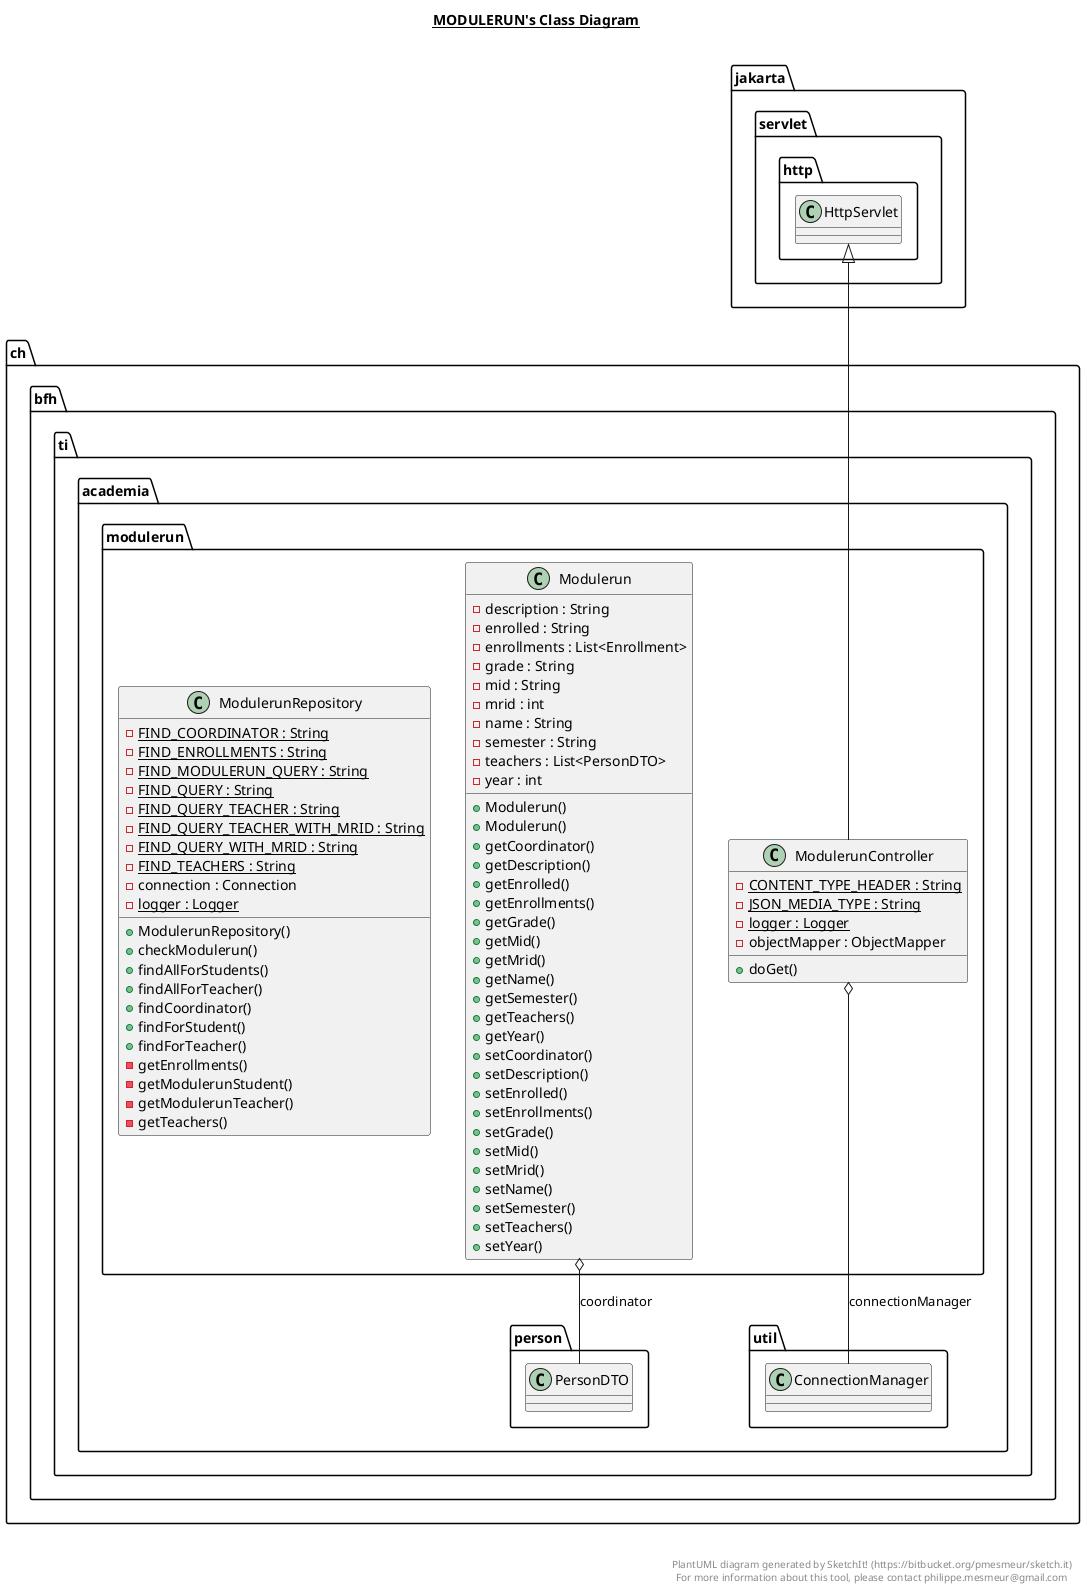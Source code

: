 @startuml

title __MODULERUN's Class Diagram__\n

  namespace ch.bfh.ti.academia {
    namespace modulerun {
        class ch.bfh.ti.academia.modulerun.Modulerun {
            - description : String
            - enrolled : String
            - enrollments : List<Enrollment>
            - grade : String
            - mid : String
            - mrid : int
            - name : String
            - semester : String
            - teachers : List<PersonDTO>
            - year : int
            + Modulerun()
            + Modulerun()
            + getCoordinator()
            + getDescription()
            + getEnrolled()
            + getEnrollments()
            + getGrade()
            + getMid()
            + getMrid()
            + getName()
            + getSemester()
            + getTeachers()
            + getYear()
            + setCoordinator()
            + setDescription()
            + setEnrolled()
            + setEnrollments()
            + setGrade()
            + setMid()
            + setMrid()
            + setName()
            + setSemester()
            + setTeachers()
            + setYear()
        }
    }
  }
  

  namespace ch.bfh.ti.academia {
    namespace modulerun {
        class ch.bfh.ti.academia.modulerun.ModulerunController {
            {static} - CONTENT_TYPE_HEADER : String
            {static} - JSON_MEDIA_TYPE : String
            {static} - logger : Logger
            - objectMapper : ObjectMapper
            + doGet()
        }
    }
  }
  

  namespace ch.bfh.ti.academia {
    namespace modulerun {
        class ch.bfh.ti.academia.modulerun.ModulerunRepository {
            {static} - FIND_COORDINATOR : String
            {static} - FIND_ENROLLMENTS : String
            {static} - FIND_MODULERUN_QUERY : String
            {static} - FIND_QUERY : String
            {static} - FIND_QUERY_TEACHER : String
            {static} - FIND_QUERY_TEACHER_WITH_MRID : String
            {static} - FIND_QUERY_WITH_MRID : String
            {static} - FIND_TEACHERS : String
            - connection : Connection
            {static} - logger : Logger
            + ModulerunRepository()
            + checkModulerun()
            + findAllForStudents()
            + findAllForTeacher()
            + findCoordinator()
            + findForStudent()
            + findForTeacher()
            - getEnrollments()
            - getModulerunStudent()
            - getModulerunTeacher()
            - getTeachers()
        }
    }
  }
  

  ch.bfh.ti.academia.modulerun.Modulerun o-- ch.bfh.ti.academia.person.PersonDTO : coordinator
  ch.bfh.ti.academia.modulerun.ModulerunController -up-|> jakarta.servlet.http.HttpServlet
  ch.bfh.ti.academia.modulerun.ModulerunController o-- ch.bfh.ti.academia.util.ConnectionManager : connectionManager


right footer


PlantUML diagram generated by SketchIt! (https://bitbucket.org/pmesmeur/sketch.it)
For more information about this tool, please contact philippe.mesmeur@gmail.com
endfooter

@enduml
